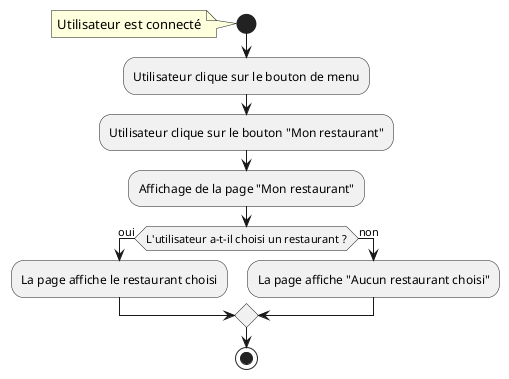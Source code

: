 @startuml
'https://plantuml.com/activity-diagram-beta

start
note : Utilisateur est connecté
:Utilisateur clique sur le bouton de menu;
:Utilisateur clique sur le bouton "Mon restaurant";
:Affichage de la page "Mon restaurant";

if (L'utilisateur a-t-il choisi un restaurant ?) then (oui)
    :La page affiche le restaurant choisi;
else (non)
    :La page affiche "Aucun restaurant choisi";
endif
stop

@enduml
